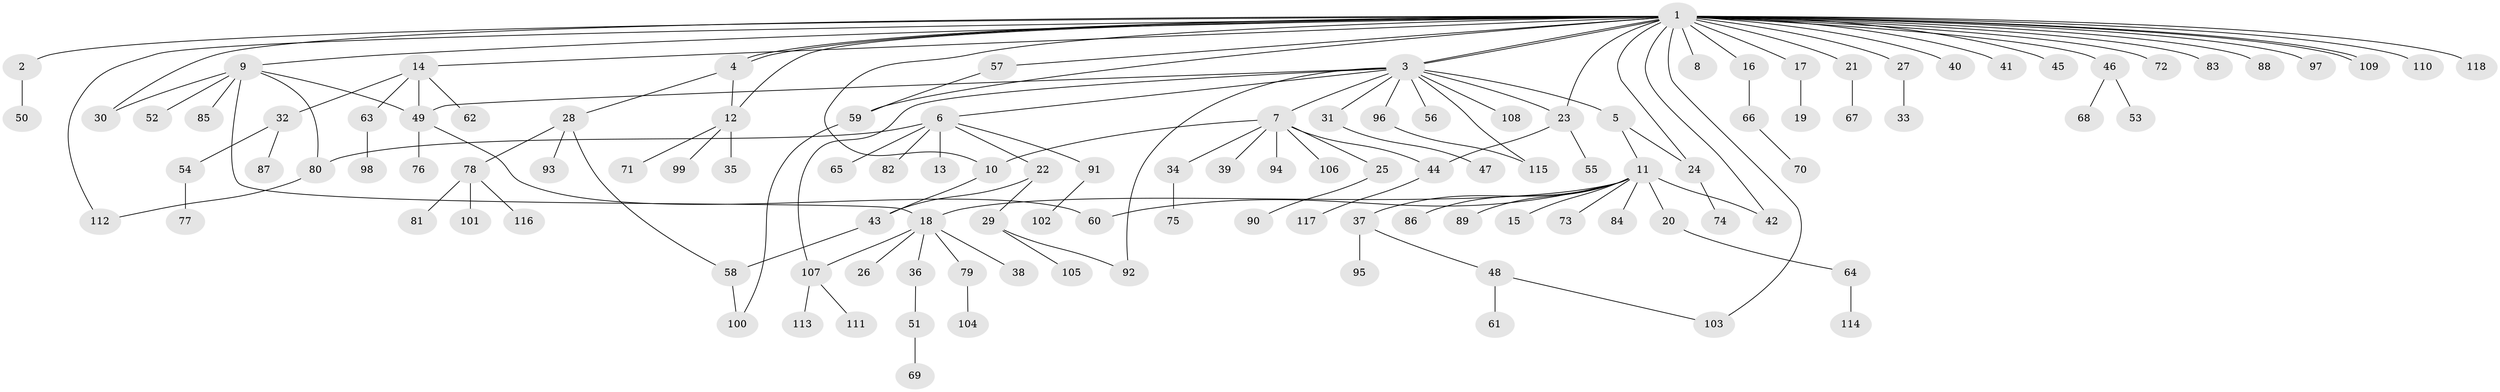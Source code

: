 // coarse degree distribution, {2: 0.15254237288135594, 5: 0.05084745762711865, 1: 0.5423728813559322, 4: 0.05084745762711865, 9: 0.01694915254237288, 3: 0.13559322033898305, 6: 0.01694915254237288, 10: 0.01694915254237288, 28: 0.01694915254237288}
// Generated by graph-tools (version 1.1) at 2025/36/03/04/25 23:36:54]
// undirected, 118 vertices, 141 edges
graph export_dot {
  node [color=gray90,style=filled];
  1;
  2;
  3;
  4;
  5;
  6;
  7;
  8;
  9;
  10;
  11;
  12;
  13;
  14;
  15;
  16;
  17;
  18;
  19;
  20;
  21;
  22;
  23;
  24;
  25;
  26;
  27;
  28;
  29;
  30;
  31;
  32;
  33;
  34;
  35;
  36;
  37;
  38;
  39;
  40;
  41;
  42;
  43;
  44;
  45;
  46;
  47;
  48;
  49;
  50;
  51;
  52;
  53;
  54;
  55;
  56;
  57;
  58;
  59;
  60;
  61;
  62;
  63;
  64;
  65;
  66;
  67;
  68;
  69;
  70;
  71;
  72;
  73;
  74;
  75;
  76;
  77;
  78;
  79;
  80;
  81;
  82;
  83;
  84;
  85;
  86;
  87;
  88;
  89;
  90;
  91;
  92;
  93;
  94;
  95;
  96;
  97;
  98;
  99;
  100;
  101;
  102;
  103;
  104;
  105;
  106;
  107;
  108;
  109;
  110;
  111;
  112;
  113;
  114;
  115;
  116;
  117;
  118;
  1 -- 2;
  1 -- 3;
  1 -- 3;
  1 -- 4;
  1 -- 4;
  1 -- 8;
  1 -- 9;
  1 -- 10;
  1 -- 12;
  1 -- 14;
  1 -- 16;
  1 -- 17;
  1 -- 21;
  1 -- 23;
  1 -- 24;
  1 -- 27;
  1 -- 30;
  1 -- 40;
  1 -- 41;
  1 -- 42;
  1 -- 45;
  1 -- 46;
  1 -- 57;
  1 -- 59;
  1 -- 72;
  1 -- 83;
  1 -- 88;
  1 -- 97;
  1 -- 103;
  1 -- 109;
  1 -- 109;
  1 -- 110;
  1 -- 112;
  1 -- 118;
  2 -- 50;
  3 -- 5;
  3 -- 6;
  3 -- 7;
  3 -- 23;
  3 -- 31;
  3 -- 49;
  3 -- 56;
  3 -- 92;
  3 -- 96;
  3 -- 107;
  3 -- 108;
  3 -- 115;
  4 -- 12;
  4 -- 28;
  5 -- 11;
  5 -- 24;
  6 -- 13;
  6 -- 22;
  6 -- 65;
  6 -- 80;
  6 -- 82;
  6 -- 91;
  7 -- 10;
  7 -- 25;
  7 -- 34;
  7 -- 39;
  7 -- 44;
  7 -- 94;
  7 -- 106;
  9 -- 18;
  9 -- 30;
  9 -- 49;
  9 -- 52;
  9 -- 80;
  9 -- 85;
  10 -- 43;
  11 -- 15;
  11 -- 18;
  11 -- 20;
  11 -- 37;
  11 -- 42;
  11 -- 60;
  11 -- 73;
  11 -- 84;
  11 -- 86;
  11 -- 89;
  12 -- 35;
  12 -- 71;
  12 -- 99;
  14 -- 32;
  14 -- 49;
  14 -- 62;
  14 -- 63;
  16 -- 66;
  17 -- 19;
  18 -- 26;
  18 -- 36;
  18 -- 38;
  18 -- 79;
  18 -- 107;
  20 -- 64;
  21 -- 67;
  22 -- 29;
  22 -- 43;
  23 -- 44;
  23 -- 55;
  24 -- 74;
  25 -- 90;
  27 -- 33;
  28 -- 58;
  28 -- 78;
  28 -- 93;
  29 -- 92;
  29 -- 105;
  31 -- 47;
  32 -- 54;
  32 -- 87;
  34 -- 75;
  36 -- 51;
  37 -- 48;
  37 -- 95;
  43 -- 58;
  44 -- 117;
  46 -- 53;
  46 -- 68;
  48 -- 61;
  48 -- 103;
  49 -- 60;
  49 -- 76;
  51 -- 69;
  54 -- 77;
  57 -- 59;
  58 -- 100;
  59 -- 100;
  63 -- 98;
  64 -- 114;
  66 -- 70;
  78 -- 81;
  78 -- 101;
  78 -- 116;
  79 -- 104;
  80 -- 112;
  91 -- 102;
  96 -- 115;
  107 -- 111;
  107 -- 113;
}
